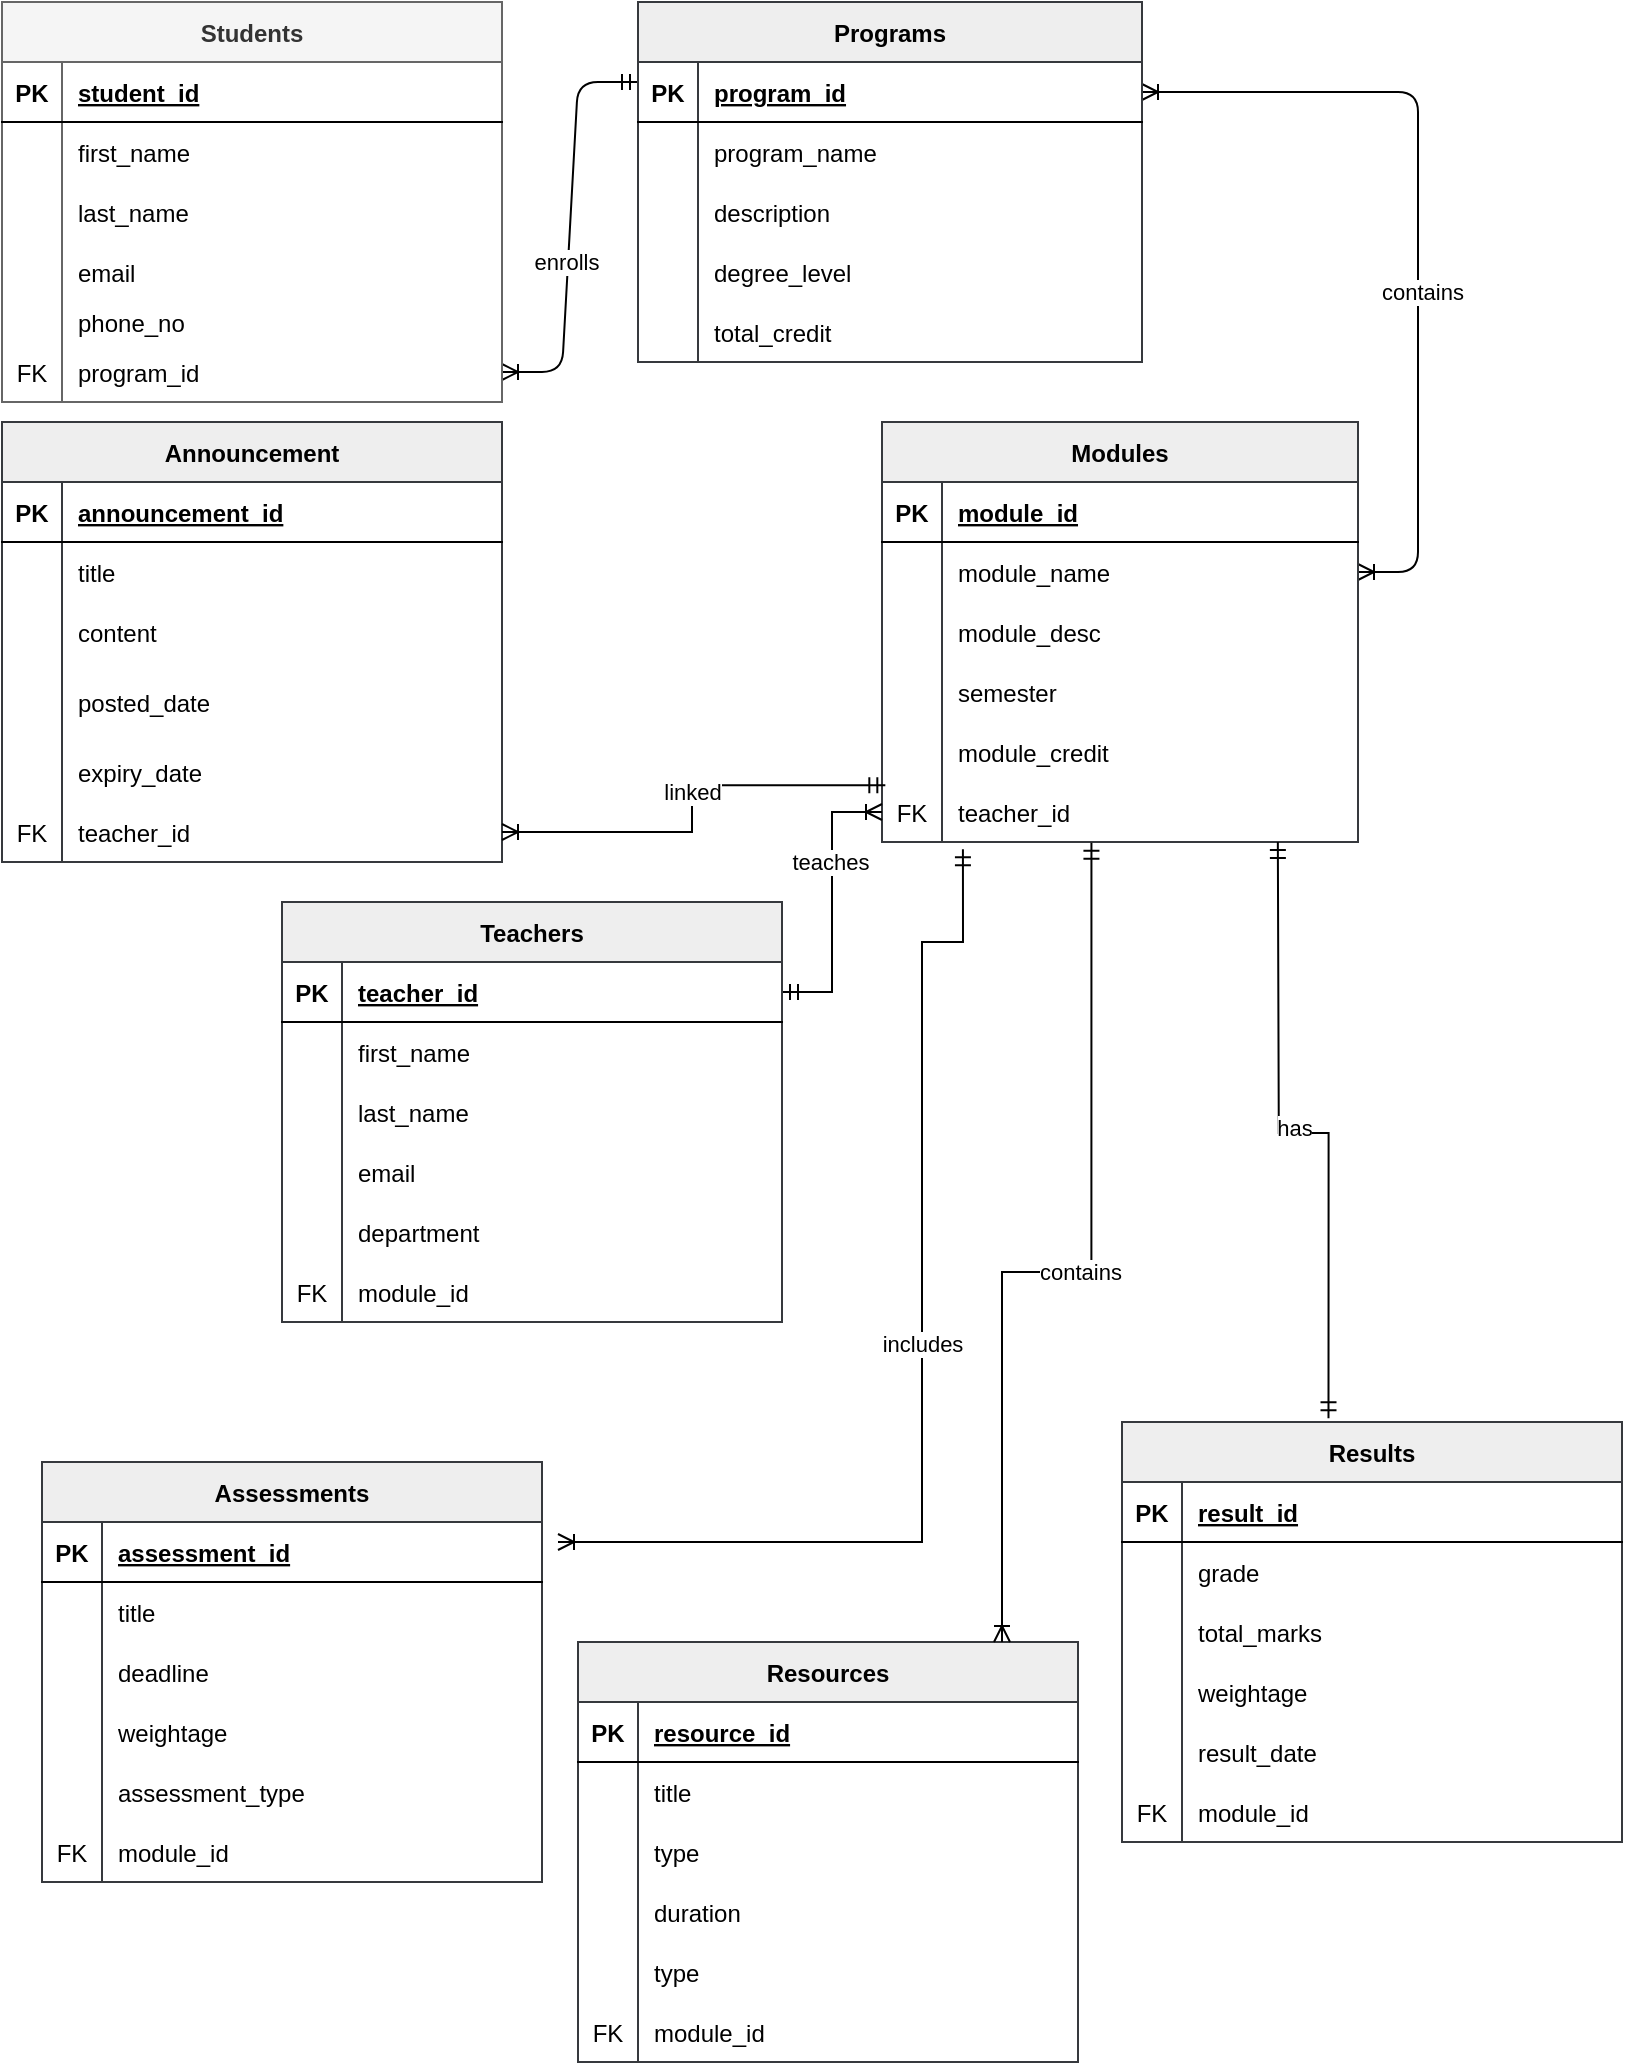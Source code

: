 <mxfile version="25.0.3">
  <diagram id="R2lEEEUBdFMjLlhIrx00" name="Page-1">
    <mxGraphModel dx="1042" dy="565" grid="1" gridSize="10" guides="1" tooltips="1" connect="1" arrows="1" fold="1" page="1" pageScale="1" pageWidth="850" pageHeight="1100" math="0" shadow="0" extFonts="Permanent Marker^https://fonts.googleapis.com/css?family=Permanent+Marker">
      <root>
        <mxCell id="0" />
        <mxCell id="1" parent="0" />
        <mxCell id="C-vyLk0tnHw3VtMMgP7b-1" value="" style="edgeStyle=entityRelationEdgeStyle;endArrow=ERmandOne;startArrow=ERoneToMany;endFill=0;startFill=0;exitX=1;exitY=0.5;exitDx=0;exitDy=0;" parent="1" source="GQXNooV-lx1iSGPG6LKr-1" edge="1">
          <mxGeometry width="100" height="100" relative="1" as="geometry">
            <mxPoint x="298" y="250" as="sourcePoint" />
            <mxPoint x="358" y="100" as="targetPoint" />
            <Array as="points">
              <mxPoint x="496" y="315" />
              <mxPoint x="486" y="315" />
            </Array>
          </mxGeometry>
        </mxCell>
        <mxCell id="qLHiAgBqazquYbQqxU5z-11" value="enrolls" style="edgeLabel;html=1;align=center;verticalAlign=middle;resizable=0;points=[];" parent="C-vyLk0tnHw3VtMMgP7b-1" vertex="1" connectable="0">
          <mxGeometry x="-0.087" relative="1" as="geometry">
            <mxPoint x="-2" y="8" as="offset" />
          </mxGeometry>
        </mxCell>
        <mxCell id="C-vyLk0tnHw3VtMMgP7b-12" value="" style="edgeStyle=entityRelationEdgeStyle;endArrow=ERoneToMany;startArrow=ERoneToMany;endFill=0;startFill=0;" parent="1" source="C-vyLk0tnHw3VtMMgP7b-3" target="C-vyLk0tnHw3VtMMgP7b-17" edge="1">
          <mxGeometry width="100" height="100" relative="1" as="geometry">
            <mxPoint x="400" y="180" as="sourcePoint" />
            <mxPoint x="460" y="205" as="targetPoint" />
          </mxGeometry>
        </mxCell>
        <mxCell id="qLHiAgBqazquYbQqxU5z-27" value="contains" style="edgeLabel;html=1;align=center;verticalAlign=middle;resizable=0;points=[];" parent="C-vyLk0tnHw3VtMMgP7b-12" vertex="1" connectable="0">
          <mxGeometry x="0.163" y="2" relative="1" as="geometry">
            <mxPoint as="offset" />
          </mxGeometry>
        </mxCell>
        <mxCell id="C-vyLk0tnHw3VtMMgP7b-2" value="Programs" style="shape=table;startSize=30;container=1;collapsible=1;childLayout=tableLayout;fixedRows=1;rowLines=0;fontStyle=1;align=center;resizeLast=1;fillColor=#eeeeee;strokeColor=#36393d;" parent="1" vertex="1">
          <mxGeometry x="358" y="60" width="252" height="180" as="geometry" />
        </mxCell>
        <mxCell id="C-vyLk0tnHw3VtMMgP7b-3" value="" style="shape=partialRectangle;collapsible=0;dropTarget=0;pointerEvents=0;fillColor=none;points=[[0,0.5],[1,0.5]];portConstraint=eastwest;top=0;left=0;right=0;bottom=1;" parent="C-vyLk0tnHw3VtMMgP7b-2" vertex="1">
          <mxGeometry y="30" width="252" height="30" as="geometry" />
        </mxCell>
        <mxCell id="C-vyLk0tnHw3VtMMgP7b-4" value="PK" style="shape=partialRectangle;overflow=hidden;connectable=0;fillColor=none;top=0;left=0;bottom=0;right=0;fontStyle=1;" parent="C-vyLk0tnHw3VtMMgP7b-3" vertex="1">
          <mxGeometry width="30" height="30" as="geometry">
            <mxRectangle width="30" height="30" as="alternateBounds" />
          </mxGeometry>
        </mxCell>
        <mxCell id="C-vyLk0tnHw3VtMMgP7b-5" value="program_id" style="shape=partialRectangle;overflow=hidden;connectable=0;fillColor=none;top=0;left=0;bottom=0;right=0;align=left;spacingLeft=6;fontStyle=5;" parent="C-vyLk0tnHw3VtMMgP7b-3" vertex="1">
          <mxGeometry x="30" width="222" height="30" as="geometry">
            <mxRectangle width="222" height="30" as="alternateBounds" />
          </mxGeometry>
        </mxCell>
        <mxCell id="qLHiAgBqazquYbQqxU5z-14" value="" style="shape=partialRectangle;collapsible=0;dropTarget=0;pointerEvents=0;fillColor=none;points=[[0,0.5],[1,0.5]];portConstraint=eastwest;top=0;left=0;right=0;bottom=0;" parent="C-vyLk0tnHw3VtMMgP7b-2" vertex="1">
          <mxGeometry y="60" width="252" height="30" as="geometry" />
        </mxCell>
        <mxCell id="qLHiAgBqazquYbQqxU5z-15" value="" style="shape=partialRectangle;overflow=hidden;connectable=0;fillColor=none;top=0;left=0;bottom=0;right=0;" parent="qLHiAgBqazquYbQqxU5z-14" vertex="1">
          <mxGeometry width="30" height="30" as="geometry">
            <mxRectangle width="30" height="30" as="alternateBounds" />
          </mxGeometry>
        </mxCell>
        <mxCell id="qLHiAgBqazquYbQqxU5z-16" value="program_name" style="shape=partialRectangle;overflow=hidden;connectable=0;fillColor=none;top=0;left=0;bottom=0;right=0;align=left;spacingLeft=6;" parent="qLHiAgBqazquYbQqxU5z-14" vertex="1">
          <mxGeometry x="30" width="222" height="30" as="geometry">
            <mxRectangle width="222" height="30" as="alternateBounds" />
          </mxGeometry>
        </mxCell>
        <mxCell id="C-vyLk0tnHw3VtMMgP7b-6" value="" style="shape=partialRectangle;collapsible=0;dropTarget=0;pointerEvents=0;fillColor=none;points=[[0,0.5],[1,0.5]];portConstraint=eastwest;top=0;left=0;right=0;bottom=0;" parent="C-vyLk0tnHw3VtMMgP7b-2" vertex="1">
          <mxGeometry y="90" width="252" height="30" as="geometry" />
        </mxCell>
        <mxCell id="C-vyLk0tnHw3VtMMgP7b-7" value="" style="shape=partialRectangle;overflow=hidden;connectable=0;fillColor=none;top=0;left=0;bottom=0;right=0;" parent="C-vyLk0tnHw3VtMMgP7b-6" vertex="1">
          <mxGeometry width="30" height="30" as="geometry">
            <mxRectangle width="30" height="30" as="alternateBounds" />
          </mxGeometry>
        </mxCell>
        <mxCell id="C-vyLk0tnHw3VtMMgP7b-8" value="description" style="shape=partialRectangle;overflow=hidden;connectable=0;fillColor=none;top=0;left=0;bottom=0;right=0;align=left;spacingLeft=6;" parent="C-vyLk0tnHw3VtMMgP7b-6" vertex="1">
          <mxGeometry x="30" width="222" height="30" as="geometry">
            <mxRectangle width="222" height="30" as="alternateBounds" />
          </mxGeometry>
        </mxCell>
        <mxCell id="C-vyLk0tnHw3VtMMgP7b-9" value="" style="shape=partialRectangle;collapsible=0;dropTarget=0;pointerEvents=0;fillColor=none;points=[[0,0.5],[1,0.5]];portConstraint=eastwest;top=0;left=0;right=0;bottom=0;" parent="C-vyLk0tnHw3VtMMgP7b-2" vertex="1">
          <mxGeometry y="120" width="252" height="30" as="geometry" />
        </mxCell>
        <mxCell id="C-vyLk0tnHw3VtMMgP7b-10" value="" style="shape=partialRectangle;overflow=hidden;connectable=0;fillColor=none;top=0;left=0;bottom=0;right=0;" parent="C-vyLk0tnHw3VtMMgP7b-9" vertex="1">
          <mxGeometry width="30" height="30" as="geometry">
            <mxRectangle width="30" height="30" as="alternateBounds" />
          </mxGeometry>
        </mxCell>
        <mxCell id="C-vyLk0tnHw3VtMMgP7b-11" value="degree_level" style="shape=partialRectangle;overflow=hidden;connectable=0;fillColor=none;top=0;left=0;bottom=0;right=0;align=left;spacingLeft=6;" parent="C-vyLk0tnHw3VtMMgP7b-9" vertex="1">
          <mxGeometry x="30" width="222" height="30" as="geometry">
            <mxRectangle width="222" height="30" as="alternateBounds" />
          </mxGeometry>
        </mxCell>
        <mxCell id="qLHiAgBqazquYbQqxU5z-17" value="" style="shape=partialRectangle;collapsible=0;dropTarget=0;pointerEvents=0;fillColor=none;points=[[0,0.5],[1,0.5]];portConstraint=eastwest;top=0;left=0;right=0;bottom=0;" parent="C-vyLk0tnHw3VtMMgP7b-2" vertex="1">
          <mxGeometry y="150" width="252" height="30" as="geometry" />
        </mxCell>
        <mxCell id="qLHiAgBqazquYbQqxU5z-18" value="" style="shape=partialRectangle;overflow=hidden;connectable=0;fillColor=none;top=0;left=0;bottom=0;right=0;" parent="qLHiAgBqazquYbQqxU5z-17" vertex="1">
          <mxGeometry width="30" height="30" as="geometry">
            <mxRectangle width="30" height="30" as="alternateBounds" />
          </mxGeometry>
        </mxCell>
        <mxCell id="qLHiAgBqazquYbQqxU5z-19" value="total_credit" style="shape=partialRectangle;overflow=hidden;connectable=0;fillColor=none;top=0;left=0;bottom=0;right=0;align=left;spacingLeft=6;" parent="qLHiAgBqazquYbQqxU5z-17" vertex="1">
          <mxGeometry x="30" width="222" height="30" as="geometry">
            <mxRectangle width="222" height="30" as="alternateBounds" />
          </mxGeometry>
        </mxCell>
        <mxCell id="C-vyLk0tnHw3VtMMgP7b-13" value="Modules" style="shape=table;startSize=30;container=1;collapsible=1;childLayout=tableLayout;fixedRows=1;rowLines=0;fontStyle=1;align=center;resizeLast=1;fillColor=#eeeeee;strokeColor=#36393d;" parent="1" vertex="1">
          <mxGeometry x="480" y="270" width="238" height="210" as="geometry" />
        </mxCell>
        <mxCell id="C-vyLk0tnHw3VtMMgP7b-14" value="" style="shape=partialRectangle;collapsible=0;dropTarget=0;pointerEvents=0;fillColor=none;points=[[0,0.5],[1,0.5]];portConstraint=eastwest;top=0;left=0;right=0;bottom=1;" parent="C-vyLk0tnHw3VtMMgP7b-13" vertex="1">
          <mxGeometry y="30" width="238" height="30" as="geometry" />
        </mxCell>
        <mxCell id="C-vyLk0tnHw3VtMMgP7b-15" value="PK" style="shape=partialRectangle;overflow=hidden;connectable=0;fillColor=none;top=0;left=0;bottom=0;right=0;fontStyle=1;" parent="C-vyLk0tnHw3VtMMgP7b-14" vertex="1">
          <mxGeometry width="30" height="30" as="geometry">
            <mxRectangle width="30" height="30" as="alternateBounds" />
          </mxGeometry>
        </mxCell>
        <mxCell id="C-vyLk0tnHw3VtMMgP7b-16" value="module_id" style="shape=partialRectangle;overflow=hidden;connectable=0;fillColor=none;top=0;left=0;bottom=0;right=0;align=left;spacingLeft=6;fontStyle=5;" parent="C-vyLk0tnHw3VtMMgP7b-14" vertex="1">
          <mxGeometry x="30" width="208" height="30" as="geometry">
            <mxRectangle width="208" height="30" as="alternateBounds" />
          </mxGeometry>
        </mxCell>
        <mxCell id="C-vyLk0tnHw3VtMMgP7b-17" value="" style="shape=partialRectangle;collapsible=0;dropTarget=0;pointerEvents=0;fillColor=none;points=[[0,0.5],[1,0.5]];portConstraint=eastwest;top=0;left=0;right=0;bottom=0;" parent="C-vyLk0tnHw3VtMMgP7b-13" vertex="1">
          <mxGeometry y="60" width="238" height="30" as="geometry" />
        </mxCell>
        <mxCell id="C-vyLk0tnHw3VtMMgP7b-18" value="" style="shape=partialRectangle;overflow=hidden;connectable=0;fillColor=none;top=0;left=0;bottom=0;right=0;" parent="C-vyLk0tnHw3VtMMgP7b-17" vertex="1">
          <mxGeometry width="30" height="30" as="geometry">
            <mxRectangle width="30" height="30" as="alternateBounds" />
          </mxGeometry>
        </mxCell>
        <mxCell id="C-vyLk0tnHw3VtMMgP7b-19" value="module_name" style="shape=partialRectangle;overflow=hidden;connectable=0;fillColor=none;top=0;left=0;bottom=0;right=0;align=left;spacingLeft=6;" parent="C-vyLk0tnHw3VtMMgP7b-17" vertex="1">
          <mxGeometry x="30" width="208" height="30" as="geometry">
            <mxRectangle width="208" height="30" as="alternateBounds" />
          </mxGeometry>
        </mxCell>
        <mxCell id="C-vyLk0tnHw3VtMMgP7b-20" value="" style="shape=partialRectangle;collapsible=0;dropTarget=0;pointerEvents=0;fillColor=none;points=[[0,0.5],[1,0.5]];portConstraint=eastwest;top=0;left=0;right=0;bottom=0;" parent="C-vyLk0tnHw3VtMMgP7b-13" vertex="1">
          <mxGeometry y="90" width="238" height="30" as="geometry" />
        </mxCell>
        <mxCell id="C-vyLk0tnHw3VtMMgP7b-21" value="" style="shape=partialRectangle;overflow=hidden;connectable=0;fillColor=none;top=0;left=0;bottom=0;right=0;" parent="C-vyLk0tnHw3VtMMgP7b-20" vertex="1">
          <mxGeometry width="30" height="30" as="geometry">
            <mxRectangle width="30" height="30" as="alternateBounds" />
          </mxGeometry>
        </mxCell>
        <mxCell id="C-vyLk0tnHw3VtMMgP7b-22" value="module_desc" style="shape=partialRectangle;overflow=hidden;connectable=0;fillColor=none;top=0;left=0;bottom=0;right=0;align=left;spacingLeft=6;" parent="C-vyLk0tnHw3VtMMgP7b-20" vertex="1">
          <mxGeometry x="30" width="208" height="30" as="geometry">
            <mxRectangle width="208" height="30" as="alternateBounds" />
          </mxGeometry>
        </mxCell>
        <mxCell id="qLHiAgBqazquYbQqxU5z-21" value="" style="shape=partialRectangle;collapsible=0;dropTarget=0;pointerEvents=0;fillColor=none;points=[[0,0.5],[1,0.5]];portConstraint=eastwest;top=0;left=0;right=0;bottom=0;" parent="C-vyLk0tnHw3VtMMgP7b-13" vertex="1">
          <mxGeometry y="120" width="238" height="30" as="geometry" />
        </mxCell>
        <mxCell id="qLHiAgBqazquYbQqxU5z-22" value="" style="shape=partialRectangle;overflow=hidden;connectable=0;fillColor=none;top=0;left=0;bottom=0;right=0;" parent="qLHiAgBqazquYbQqxU5z-21" vertex="1">
          <mxGeometry width="30" height="30" as="geometry">
            <mxRectangle width="30" height="30" as="alternateBounds" />
          </mxGeometry>
        </mxCell>
        <mxCell id="qLHiAgBqazquYbQqxU5z-23" value="semester" style="shape=partialRectangle;overflow=hidden;connectable=0;fillColor=none;top=0;left=0;bottom=0;right=0;align=left;spacingLeft=6;" parent="qLHiAgBqazquYbQqxU5z-21" vertex="1">
          <mxGeometry x="30" width="208" height="30" as="geometry">
            <mxRectangle width="208" height="30" as="alternateBounds" />
          </mxGeometry>
        </mxCell>
        <mxCell id="qLHiAgBqazquYbQqxU5z-24" value="" style="shape=partialRectangle;collapsible=0;dropTarget=0;pointerEvents=0;fillColor=none;points=[[0,0.5],[1,0.5]];portConstraint=eastwest;top=0;left=0;right=0;bottom=0;" parent="C-vyLk0tnHw3VtMMgP7b-13" vertex="1">
          <mxGeometry y="150" width="238" height="30" as="geometry" />
        </mxCell>
        <mxCell id="qLHiAgBqazquYbQqxU5z-25" value="" style="shape=partialRectangle;overflow=hidden;connectable=0;fillColor=none;top=0;left=0;bottom=0;right=0;" parent="qLHiAgBqazquYbQqxU5z-24" vertex="1">
          <mxGeometry width="30" height="30" as="geometry">
            <mxRectangle width="30" height="30" as="alternateBounds" />
          </mxGeometry>
        </mxCell>
        <mxCell id="qLHiAgBqazquYbQqxU5z-26" value="module_credit" style="shape=partialRectangle;overflow=hidden;connectable=0;fillColor=none;top=0;left=0;bottom=0;right=0;align=left;spacingLeft=6;" parent="qLHiAgBqazquYbQqxU5z-24" vertex="1">
          <mxGeometry x="30" width="208" height="30" as="geometry">
            <mxRectangle width="208" height="30" as="alternateBounds" />
          </mxGeometry>
        </mxCell>
        <mxCell id="GQXNooV-lx1iSGPG6LKr-13" value="" style="shape=partialRectangle;collapsible=0;dropTarget=0;pointerEvents=0;fillColor=none;points=[[0,0.5],[1,0.5]];portConstraint=eastwest;top=0;left=0;right=0;bottom=0;" parent="C-vyLk0tnHw3VtMMgP7b-13" vertex="1">
          <mxGeometry y="180" width="238" height="30" as="geometry" />
        </mxCell>
        <mxCell id="GQXNooV-lx1iSGPG6LKr-14" value="FK" style="shape=partialRectangle;overflow=hidden;connectable=0;fillColor=none;top=0;left=0;bottom=0;right=0;" parent="GQXNooV-lx1iSGPG6LKr-13" vertex="1">
          <mxGeometry width="30" height="30" as="geometry">
            <mxRectangle width="30" height="30" as="alternateBounds" />
          </mxGeometry>
        </mxCell>
        <mxCell id="GQXNooV-lx1iSGPG6LKr-15" value="teacher_id" style="shape=partialRectangle;overflow=hidden;connectable=0;fillColor=none;top=0;left=0;bottom=0;right=0;align=left;spacingLeft=6;" parent="GQXNooV-lx1iSGPG6LKr-13" vertex="1">
          <mxGeometry x="30" width="208" height="30" as="geometry">
            <mxRectangle width="208" height="30" as="alternateBounds" />
          </mxGeometry>
        </mxCell>
        <mxCell id="C-vyLk0tnHw3VtMMgP7b-23" value="Students" style="shape=table;startSize=30;container=1;collapsible=1;childLayout=tableLayout;fixedRows=1;rowLines=0;fontStyle=1;align=center;resizeLast=1;fillColor=#f5f5f5;fontColor=#333333;strokeColor=#666666;" parent="1" vertex="1">
          <mxGeometry x="40" y="60" width="250" height="200" as="geometry" />
        </mxCell>
        <mxCell id="C-vyLk0tnHw3VtMMgP7b-24" value="" style="shape=partialRectangle;collapsible=0;dropTarget=0;pointerEvents=0;fillColor=none;points=[[0,0.5],[1,0.5]];portConstraint=eastwest;top=0;left=0;right=0;bottom=1;" parent="C-vyLk0tnHw3VtMMgP7b-23" vertex="1">
          <mxGeometry y="30" width="250" height="30" as="geometry" />
        </mxCell>
        <mxCell id="C-vyLk0tnHw3VtMMgP7b-25" value="PK" style="shape=partialRectangle;overflow=hidden;connectable=0;fillColor=none;top=0;left=0;bottom=0;right=0;fontStyle=1;" parent="C-vyLk0tnHw3VtMMgP7b-24" vertex="1">
          <mxGeometry width="30" height="30" as="geometry">
            <mxRectangle width="30" height="30" as="alternateBounds" />
          </mxGeometry>
        </mxCell>
        <mxCell id="C-vyLk0tnHw3VtMMgP7b-26" value="student_id" style="shape=partialRectangle;overflow=hidden;connectable=0;fillColor=none;top=0;left=0;bottom=0;right=0;align=left;spacingLeft=6;fontStyle=5;" parent="C-vyLk0tnHw3VtMMgP7b-24" vertex="1">
          <mxGeometry x="30" width="220" height="30" as="geometry">
            <mxRectangle width="220" height="30" as="alternateBounds" />
          </mxGeometry>
        </mxCell>
        <mxCell id="C-vyLk0tnHw3VtMMgP7b-27" value="" style="shape=partialRectangle;collapsible=0;dropTarget=0;pointerEvents=0;fillColor=none;points=[[0,0.5],[1,0.5]];portConstraint=eastwest;top=0;left=0;right=0;bottom=0;" parent="C-vyLk0tnHw3VtMMgP7b-23" vertex="1">
          <mxGeometry y="60" width="250" height="30" as="geometry" />
        </mxCell>
        <mxCell id="C-vyLk0tnHw3VtMMgP7b-28" value="" style="shape=partialRectangle;overflow=hidden;connectable=0;fillColor=none;top=0;left=0;bottom=0;right=0;" parent="C-vyLk0tnHw3VtMMgP7b-27" vertex="1">
          <mxGeometry width="30" height="30" as="geometry">
            <mxRectangle width="30" height="30" as="alternateBounds" />
          </mxGeometry>
        </mxCell>
        <mxCell id="C-vyLk0tnHw3VtMMgP7b-29" value="first_name" style="shape=partialRectangle;overflow=hidden;connectable=0;fillColor=none;top=0;left=0;bottom=0;right=0;align=left;spacingLeft=6;" parent="C-vyLk0tnHw3VtMMgP7b-27" vertex="1">
          <mxGeometry x="30" width="220" height="30" as="geometry">
            <mxRectangle width="220" height="30" as="alternateBounds" />
          </mxGeometry>
        </mxCell>
        <mxCell id="qLHiAgBqazquYbQqxU5z-1" value="" style="shape=partialRectangle;collapsible=0;dropTarget=0;pointerEvents=0;fillColor=none;points=[[0,0.5],[1,0.5]];portConstraint=eastwest;top=0;left=0;right=0;bottom=0;" parent="C-vyLk0tnHw3VtMMgP7b-23" vertex="1">
          <mxGeometry y="90" width="250" height="30" as="geometry" />
        </mxCell>
        <mxCell id="qLHiAgBqazquYbQqxU5z-2" value="" style="shape=partialRectangle;overflow=hidden;connectable=0;fillColor=none;top=0;left=0;bottom=0;right=0;" parent="qLHiAgBqazquYbQqxU5z-1" vertex="1">
          <mxGeometry width="30" height="30" as="geometry">
            <mxRectangle width="30" height="30" as="alternateBounds" />
          </mxGeometry>
        </mxCell>
        <mxCell id="qLHiAgBqazquYbQqxU5z-3" value="last_name" style="shape=partialRectangle;overflow=hidden;connectable=0;fillColor=none;top=0;left=0;bottom=0;right=0;align=left;spacingLeft=6;" parent="qLHiAgBqazquYbQqxU5z-1" vertex="1">
          <mxGeometry x="30" width="220" height="30" as="geometry">
            <mxRectangle width="220" height="30" as="alternateBounds" />
          </mxGeometry>
        </mxCell>
        <mxCell id="qLHiAgBqazquYbQqxU5z-4" value="" style="shape=partialRectangle;collapsible=0;dropTarget=0;pointerEvents=0;fillColor=none;points=[[0,0.5],[1,0.5]];portConstraint=eastwest;top=0;left=0;right=0;bottom=0;" parent="C-vyLk0tnHw3VtMMgP7b-23" vertex="1">
          <mxGeometry y="120" width="250" height="30" as="geometry" />
        </mxCell>
        <mxCell id="qLHiAgBqazquYbQqxU5z-5" value="" style="shape=partialRectangle;overflow=hidden;connectable=0;fillColor=none;top=0;left=0;bottom=0;right=0;" parent="qLHiAgBqazquYbQqxU5z-4" vertex="1">
          <mxGeometry width="30" height="30" as="geometry">
            <mxRectangle width="30" height="30" as="alternateBounds" />
          </mxGeometry>
        </mxCell>
        <mxCell id="qLHiAgBqazquYbQqxU5z-6" value="email" style="shape=partialRectangle;overflow=hidden;connectable=0;fillColor=none;top=0;left=0;bottom=0;right=0;align=left;spacingLeft=6;" parent="qLHiAgBqazquYbQqxU5z-4" vertex="1">
          <mxGeometry x="30" width="220" height="30" as="geometry">
            <mxRectangle width="220" height="30" as="alternateBounds" />
          </mxGeometry>
        </mxCell>
        <mxCell id="qLHiAgBqazquYbQqxU5z-7" value="" style="shape=partialRectangle;collapsible=0;dropTarget=0;pointerEvents=0;fillColor=none;points=[[0,0.5],[1,0.5]];portConstraint=eastwest;top=0;left=0;right=0;bottom=0;" parent="C-vyLk0tnHw3VtMMgP7b-23" vertex="1">
          <mxGeometry y="150" width="250" height="20" as="geometry" />
        </mxCell>
        <mxCell id="qLHiAgBqazquYbQqxU5z-8" value="" style="shape=partialRectangle;overflow=hidden;connectable=0;fillColor=none;top=0;left=0;bottom=0;right=0;" parent="qLHiAgBqazquYbQqxU5z-7" vertex="1">
          <mxGeometry width="30" height="20" as="geometry">
            <mxRectangle width="30" height="20" as="alternateBounds" />
          </mxGeometry>
        </mxCell>
        <mxCell id="qLHiAgBqazquYbQqxU5z-9" value="phone_no" style="shape=partialRectangle;overflow=hidden;connectable=0;fillColor=none;top=0;left=0;bottom=0;right=0;align=left;spacingLeft=6;" parent="qLHiAgBqazquYbQqxU5z-7" vertex="1">
          <mxGeometry x="30" width="220" height="20" as="geometry">
            <mxRectangle width="220" height="20" as="alternateBounds" />
          </mxGeometry>
        </mxCell>
        <mxCell id="GQXNooV-lx1iSGPG6LKr-1" value="" style="shape=partialRectangle;collapsible=0;dropTarget=0;pointerEvents=0;fillColor=none;points=[[0,0.5],[1,0.5]];portConstraint=eastwest;top=0;left=0;right=0;bottom=0;" parent="C-vyLk0tnHw3VtMMgP7b-23" vertex="1">
          <mxGeometry y="170" width="250" height="30" as="geometry" />
        </mxCell>
        <mxCell id="GQXNooV-lx1iSGPG6LKr-2" value="FK" style="shape=partialRectangle;overflow=hidden;connectable=0;fillColor=none;top=0;left=0;bottom=0;right=0;" parent="GQXNooV-lx1iSGPG6LKr-1" vertex="1">
          <mxGeometry width="30" height="30" as="geometry">
            <mxRectangle width="30" height="30" as="alternateBounds" />
          </mxGeometry>
        </mxCell>
        <mxCell id="GQXNooV-lx1iSGPG6LKr-3" value="program_id" style="shape=partialRectangle;overflow=hidden;connectable=0;fillColor=none;top=0;left=0;bottom=0;right=0;align=left;spacingLeft=6;" parent="GQXNooV-lx1iSGPG6LKr-1" vertex="1">
          <mxGeometry x="30" width="220" height="30" as="geometry">
            <mxRectangle width="220" height="30" as="alternateBounds" />
          </mxGeometry>
        </mxCell>
        <mxCell id="qLHiAgBqazquYbQqxU5z-28" value="Announcement" style="shape=table;startSize=30;container=1;collapsible=1;childLayout=tableLayout;fixedRows=1;rowLines=0;fontStyle=1;align=center;resizeLast=1;fillColor=#eeeeee;strokeColor=#36393d;" parent="1" vertex="1">
          <mxGeometry x="40" y="270" width="250" height="220" as="geometry" />
        </mxCell>
        <mxCell id="qLHiAgBqazquYbQqxU5z-29" value="" style="shape=partialRectangle;collapsible=0;dropTarget=0;pointerEvents=0;fillColor=none;points=[[0,0.5],[1,0.5]];portConstraint=eastwest;top=0;left=0;right=0;bottom=1;" parent="qLHiAgBqazquYbQqxU5z-28" vertex="1">
          <mxGeometry y="30" width="250" height="30" as="geometry" />
        </mxCell>
        <mxCell id="qLHiAgBqazquYbQqxU5z-30" value="PK" style="shape=partialRectangle;overflow=hidden;connectable=0;fillColor=none;top=0;left=0;bottom=0;right=0;fontStyle=1;" parent="qLHiAgBqazquYbQqxU5z-29" vertex="1">
          <mxGeometry width="30" height="30" as="geometry">
            <mxRectangle width="30" height="30" as="alternateBounds" />
          </mxGeometry>
        </mxCell>
        <mxCell id="qLHiAgBqazquYbQqxU5z-31" value="announcement_id" style="shape=partialRectangle;overflow=hidden;connectable=0;fillColor=none;top=0;left=0;bottom=0;right=0;align=left;spacingLeft=6;fontStyle=5;" parent="qLHiAgBqazquYbQqxU5z-29" vertex="1">
          <mxGeometry x="30" width="220" height="30" as="geometry">
            <mxRectangle width="220" height="30" as="alternateBounds" />
          </mxGeometry>
        </mxCell>
        <mxCell id="qLHiAgBqazquYbQqxU5z-32" value="" style="shape=partialRectangle;collapsible=0;dropTarget=0;pointerEvents=0;fillColor=none;points=[[0,0.5],[1,0.5]];portConstraint=eastwest;top=0;left=0;right=0;bottom=0;" parent="qLHiAgBqazquYbQqxU5z-28" vertex="1">
          <mxGeometry y="60" width="250" height="30" as="geometry" />
        </mxCell>
        <mxCell id="qLHiAgBqazquYbQqxU5z-33" value="" style="shape=partialRectangle;overflow=hidden;connectable=0;fillColor=none;top=0;left=0;bottom=0;right=0;" parent="qLHiAgBqazquYbQqxU5z-32" vertex="1">
          <mxGeometry width="30" height="30" as="geometry">
            <mxRectangle width="30" height="30" as="alternateBounds" />
          </mxGeometry>
        </mxCell>
        <mxCell id="qLHiAgBqazquYbQqxU5z-34" value="title" style="shape=partialRectangle;overflow=hidden;connectable=0;fillColor=none;top=0;left=0;bottom=0;right=0;align=left;spacingLeft=6;" parent="qLHiAgBqazquYbQqxU5z-32" vertex="1">
          <mxGeometry x="30" width="220" height="30" as="geometry">
            <mxRectangle width="220" height="30" as="alternateBounds" />
          </mxGeometry>
        </mxCell>
        <mxCell id="qLHiAgBqazquYbQqxU5z-35" value="" style="shape=partialRectangle;collapsible=0;dropTarget=0;pointerEvents=0;fillColor=none;points=[[0,0.5],[1,0.5]];portConstraint=eastwest;top=0;left=0;right=0;bottom=0;" parent="qLHiAgBqazquYbQqxU5z-28" vertex="1">
          <mxGeometry y="90" width="250" height="30" as="geometry" />
        </mxCell>
        <mxCell id="qLHiAgBqazquYbQqxU5z-36" value="" style="shape=partialRectangle;overflow=hidden;connectable=0;fillColor=none;top=0;left=0;bottom=0;right=0;" parent="qLHiAgBqazquYbQqxU5z-35" vertex="1">
          <mxGeometry width="30" height="30" as="geometry">
            <mxRectangle width="30" height="30" as="alternateBounds" />
          </mxGeometry>
        </mxCell>
        <mxCell id="qLHiAgBqazquYbQqxU5z-37" value="content" style="shape=partialRectangle;overflow=hidden;connectable=0;fillColor=none;top=0;left=0;bottom=0;right=0;align=left;spacingLeft=6;" parent="qLHiAgBqazquYbQqxU5z-35" vertex="1">
          <mxGeometry x="30" width="220" height="30" as="geometry">
            <mxRectangle width="220" height="30" as="alternateBounds" />
          </mxGeometry>
        </mxCell>
        <mxCell id="qLHiAgBqazquYbQqxU5z-38" value="" style="shape=partialRectangle;collapsible=0;dropTarget=0;pointerEvents=0;fillColor=none;points=[[0,0.5],[1,0.5]];portConstraint=eastwest;top=0;left=0;right=0;bottom=0;" parent="qLHiAgBqazquYbQqxU5z-28" vertex="1">
          <mxGeometry y="120" width="250" height="40" as="geometry" />
        </mxCell>
        <mxCell id="qLHiAgBqazquYbQqxU5z-39" value="" style="shape=partialRectangle;overflow=hidden;connectable=0;fillColor=none;top=0;left=0;bottom=0;right=0;" parent="qLHiAgBqazquYbQqxU5z-38" vertex="1">
          <mxGeometry width="30" height="40" as="geometry">
            <mxRectangle width="30" height="40" as="alternateBounds" />
          </mxGeometry>
        </mxCell>
        <mxCell id="qLHiAgBqazquYbQqxU5z-40" value="posted_date" style="shape=partialRectangle;overflow=hidden;connectable=0;fillColor=none;top=0;left=0;bottom=0;right=0;align=left;spacingLeft=6;" parent="qLHiAgBqazquYbQqxU5z-38" vertex="1">
          <mxGeometry x="30" width="220" height="40" as="geometry">
            <mxRectangle width="220" height="40" as="alternateBounds" />
          </mxGeometry>
        </mxCell>
        <mxCell id="qLHiAgBqazquYbQqxU5z-41" value="" style="shape=partialRectangle;collapsible=0;dropTarget=0;pointerEvents=0;fillColor=none;points=[[0,0.5],[1,0.5]];portConstraint=eastwest;top=0;left=0;right=0;bottom=0;" parent="qLHiAgBqazquYbQqxU5z-28" vertex="1">
          <mxGeometry y="160" width="250" height="30" as="geometry" />
        </mxCell>
        <mxCell id="qLHiAgBqazquYbQqxU5z-42" value="" style="shape=partialRectangle;overflow=hidden;connectable=0;fillColor=none;top=0;left=0;bottom=0;right=0;" parent="qLHiAgBqazquYbQqxU5z-41" vertex="1">
          <mxGeometry width="30" height="30" as="geometry">
            <mxRectangle width="30" height="30" as="alternateBounds" />
          </mxGeometry>
        </mxCell>
        <mxCell id="qLHiAgBqazquYbQqxU5z-43" value="expiry_date" style="shape=partialRectangle;overflow=hidden;connectable=0;fillColor=none;top=0;left=0;bottom=0;right=0;align=left;spacingLeft=6;" parent="qLHiAgBqazquYbQqxU5z-41" vertex="1">
          <mxGeometry x="30" width="220" height="30" as="geometry">
            <mxRectangle width="220" height="30" as="alternateBounds" />
          </mxGeometry>
        </mxCell>
        <mxCell id="GQXNooV-lx1iSGPG6LKr-4" value="" style="shape=partialRectangle;collapsible=0;dropTarget=0;pointerEvents=0;fillColor=none;points=[[0,0.5],[1,0.5]];portConstraint=eastwest;top=0;left=0;right=0;bottom=0;" parent="qLHiAgBqazquYbQqxU5z-28" vertex="1">
          <mxGeometry y="190" width="250" height="30" as="geometry" />
        </mxCell>
        <mxCell id="GQXNooV-lx1iSGPG6LKr-5" value="FK" style="shape=partialRectangle;overflow=hidden;connectable=0;fillColor=none;top=0;left=0;bottom=0;right=0;" parent="GQXNooV-lx1iSGPG6LKr-4" vertex="1">
          <mxGeometry width="30" height="30" as="geometry">
            <mxRectangle width="30" height="30" as="alternateBounds" />
          </mxGeometry>
        </mxCell>
        <mxCell id="GQXNooV-lx1iSGPG6LKr-6" value="teacher_id" style="shape=partialRectangle;overflow=hidden;connectable=0;fillColor=none;top=0;left=0;bottom=0;right=0;align=left;spacingLeft=6;" parent="GQXNooV-lx1iSGPG6LKr-4" vertex="1">
          <mxGeometry x="30" width="220" height="30" as="geometry">
            <mxRectangle width="220" height="30" as="alternateBounds" />
          </mxGeometry>
        </mxCell>
        <mxCell id="S87VCNJrhkJuMtYWKASq-20" value="" style="edgeStyle=orthogonalEdgeStyle;rounded=0;orthogonalLoop=1;jettySize=auto;html=1;entryX=1;entryY=0.5;entryDx=0;entryDy=0;startArrow=ERoneToMany;startFill=0;endArrow=ERmandOne;endFill=0;exitX=0;exitY=0.5;exitDx=0;exitDy=0;" parent="1" source="GQXNooV-lx1iSGPG6LKr-13" target="qLHiAgBqazquYbQqxU5z-63" edge="1">
          <mxGeometry relative="1" as="geometry">
            <mxPoint x="498" y="490" as="sourcePoint" />
            <mxPoint x="348" y="725" as="targetPoint" />
            <Array as="points" />
          </mxGeometry>
        </mxCell>
        <mxCell id="S87VCNJrhkJuMtYWKASq-21" value="teaches" style="edgeLabel;html=1;align=center;verticalAlign=middle;resizable=0;points=[];" parent="S87VCNJrhkJuMtYWKASq-20" vertex="1" connectable="0">
          <mxGeometry x="-0.289" y="-1" relative="1" as="geometry">
            <mxPoint as="offset" />
          </mxGeometry>
        </mxCell>
        <mxCell id="qLHiAgBqazquYbQqxU5z-62" value="Teachers" style="shape=table;startSize=30;container=1;collapsible=1;childLayout=tableLayout;fixedRows=1;rowLines=0;fontStyle=1;align=center;resizeLast=1;fillColor=#eeeeee;strokeColor=#36393d;" parent="1" vertex="1">
          <mxGeometry x="180" y="510" width="250" height="210" as="geometry" />
        </mxCell>
        <mxCell id="qLHiAgBqazquYbQqxU5z-63" value="" style="shape=partialRectangle;collapsible=0;dropTarget=0;pointerEvents=0;fillColor=none;points=[[0,0.5],[1,0.5]];portConstraint=eastwest;top=0;left=0;right=0;bottom=1;" parent="qLHiAgBqazquYbQqxU5z-62" vertex="1">
          <mxGeometry y="30" width="250" height="30" as="geometry" />
        </mxCell>
        <mxCell id="qLHiAgBqazquYbQqxU5z-64" value="PK" style="shape=partialRectangle;overflow=hidden;connectable=0;fillColor=none;top=0;left=0;bottom=0;right=0;fontStyle=1;" parent="qLHiAgBqazquYbQqxU5z-63" vertex="1">
          <mxGeometry width="30" height="30" as="geometry">
            <mxRectangle width="30" height="30" as="alternateBounds" />
          </mxGeometry>
        </mxCell>
        <mxCell id="qLHiAgBqazquYbQqxU5z-65" value="teacher_id" style="shape=partialRectangle;overflow=hidden;connectable=0;fillColor=none;top=0;left=0;bottom=0;right=0;align=left;spacingLeft=6;fontStyle=5;" parent="qLHiAgBqazquYbQqxU5z-63" vertex="1">
          <mxGeometry x="30" width="220" height="30" as="geometry">
            <mxRectangle width="220" height="30" as="alternateBounds" />
          </mxGeometry>
        </mxCell>
        <mxCell id="qLHiAgBqazquYbQqxU5z-66" value="" style="shape=partialRectangle;collapsible=0;dropTarget=0;pointerEvents=0;fillColor=none;points=[[0,0.5],[1,0.5]];portConstraint=eastwest;top=0;left=0;right=0;bottom=0;" parent="qLHiAgBqazquYbQqxU5z-62" vertex="1">
          <mxGeometry y="60" width="250" height="30" as="geometry" />
        </mxCell>
        <mxCell id="qLHiAgBqazquYbQqxU5z-67" value="" style="shape=partialRectangle;overflow=hidden;connectable=0;fillColor=none;top=0;left=0;bottom=0;right=0;" parent="qLHiAgBqazquYbQqxU5z-66" vertex="1">
          <mxGeometry width="30" height="30" as="geometry">
            <mxRectangle width="30" height="30" as="alternateBounds" />
          </mxGeometry>
        </mxCell>
        <mxCell id="qLHiAgBqazquYbQqxU5z-68" value="first_name" style="shape=partialRectangle;overflow=hidden;connectable=0;fillColor=none;top=0;left=0;bottom=0;right=0;align=left;spacingLeft=6;" parent="qLHiAgBqazquYbQqxU5z-66" vertex="1">
          <mxGeometry x="30" width="220" height="30" as="geometry">
            <mxRectangle width="220" height="30" as="alternateBounds" />
          </mxGeometry>
        </mxCell>
        <mxCell id="qLHiAgBqazquYbQqxU5z-69" value="" style="shape=partialRectangle;collapsible=0;dropTarget=0;pointerEvents=0;fillColor=none;points=[[0,0.5],[1,0.5]];portConstraint=eastwest;top=0;left=0;right=0;bottom=0;" parent="qLHiAgBqazquYbQqxU5z-62" vertex="1">
          <mxGeometry y="90" width="250" height="30" as="geometry" />
        </mxCell>
        <mxCell id="qLHiAgBqazquYbQqxU5z-70" value="" style="shape=partialRectangle;overflow=hidden;connectable=0;fillColor=none;top=0;left=0;bottom=0;right=0;" parent="qLHiAgBqazquYbQqxU5z-69" vertex="1">
          <mxGeometry width="30" height="30" as="geometry">
            <mxRectangle width="30" height="30" as="alternateBounds" />
          </mxGeometry>
        </mxCell>
        <mxCell id="qLHiAgBqazquYbQqxU5z-71" value="last_name" style="shape=partialRectangle;overflow=hidden;connectable=0;fillColor=none;top=0;left=0;bottom=0;right=0;align=left;spacingLeft=6;" parent="qLHiAgBqazquYbQqxU5z-69" vertex="1">
          <mxGeometry x="30" width="220" height="30" as="geometry">
            <mxRectangle width="220" height="30" as="alternateBounds" />
          </mxGeometry>
        </mxCell>
        <mxCell id="qLHiAgBqazquYbQqxU5z-72" value="" style="shape=partialRectangle;collapsible=0;dropTarget=0;pointerEvents=0;fillColor=none;points=[[0,0.5],[1,0.5]];portConstraint=eastwest;top=0;left=0;right=0;bottom=0;" parent="qLHiAgBqazquYbQqxU5z-62" vertex="1">
          <mxGeometry y="120" width="250" height="30" as="geometry" />
        </mxCell>
        <mxCell id="qLHiAgBqazquYbQqxU5z-73" value="" style="shape=partialRectangle;overflow=hidden;connectable=0;fillColor=none;top=0;left=0;bottom=0;right=0;" parent="qLHiAgBqazquYbQqxU5z-72" vertex="1">
          <mxGeometry width="30" height="30" as="geometry">
            <mxRectangle width="30" height="30" as="alternateBounds" />
          </mxGeometry>
        </mxCell>
        <mxCell id="qLHiAgBqazquYbQqxU5z-74" value="email" style="shape=partialRectangle;overflow=hidden;connectable=0;fillColor=none;top=0;left=0;bottom=0;right=0;align=left;spacingLeft=6;" parent="qLHiAgBqazquYbQqxU5z-72" vertex="1">
          <mxGeometry x="30" width="220" height="30" as="geometry">
            <mxRectangle width="220" height="30" as="alternateBounds" />
          </mxGeometry>
        </mxCell>
        <mxCell id="qLHiAgBqazquYbQqxU5z-75" value="" style="shape=partialRectangle;collapsible=0;dropTarget=0;pointerEvents=0;fillColor=none;points=[[0,0.5],[1,0.5]];portConstraint=eastwest;top=0;left=0;right=0;bottom=0;" parent="qLHiAgBqazquYbQqxU5z-62" vertex="1">
          <mxGeometry y="150" width="250" height="30" as="geometry" />
        </mxCell>
        <mxCell id="qLHiAgBqazquYbQqxU5z-76" value="" style="shape=partialRectangle;overflow=hidden;connectable=0;fillColor=none;top=0;left=0;bottom=0;right=0;" parent="qLHiAgBqazquYbQqxU5z-75" vertex="1">
          <mxGeometry width="30" height="30" as="geometry">
            <mxRectangle width="30" height="30" as="alternateBounds" />
          </mxGeometry>
        </mxCell>
        <mxCell id="qLHiAgBqazquYbQqxU5z-77" value="department" style="shape=partialRectangle;overflow=hidden;connectable=0;fillColor=none;top=0;left=0;bottom=0;right=0;align=left;spacingLeft=6;" parent="qLHiAgBqazquYbQqxU5z-75" vertex="1">
          <mxGeometry x="30" width="220" height="30" as="geometry">
            <mxRectangle width="220" height="30" as="alternateBounds" />
          </mxGeometry>
        </mxCell>
        <mxCell id="GQXNooV-lx1iSGPG6LKr-61" value="" style="shape=partialRectangle;collapsible=0;dropTarget=0;pointerEvents=0;fillColor=none;points=[[0,0.5],[1,0.5]];portConstraint=eastwest;top=0;left=0;right=0;bottom=0;" parent="qLHiAgBqazquYbQqxU5z-62" vertex="1">
          <mxGeometry y="180" width="250" height="30" as="geometry" />
        </mxCell>
        <mxCell id="GQXNooV-lx1iSGPG6LKr-62" value="FK" style="shape=partialRectangle;overflow=hidden;connectable=0;fillColor=none;top=0;left=0;bottom=0;right=0;" parent="GQXNooV-lx1iSGPG6LKr-61" vertex="1">
          <mxGeometry width="30" height="30" as="geometry">
            <mxRectangle width="30" height="30" as="alternateBounds" />
          </mxGeometry>
        </mxCell>
        <mxCell id="GQXNooV-lx1iSGPG6LKr-63" value="module_id" style="shape=partialRectangle;overflow=hidden;connectable=0;fillColor=none;top=0;left=0;bottom=0;right=0;align=left;spacingLeft=6;" parent="GQXNooV-lx1iSGPG6LKr-61" vertex="1">
          <mxGeometry x="30" width="220" height="30" as="geometry">
            <mxRectangle width="220" height="30" as="alternateBounds" />
          </mxGeometry>
        </mxCell>
        <mxCell id="S87VCNJrhkJuMtYWKASq-38" style="edgeStyle=orthogonalEdgeStyle;rounded=0;orthogonalLoop=1;jettySize=auto;html=1;endArrow=ERmandOne;endFill=0;entryX=0.17;entryY=1.12;entryDx=0;entryDy=0;entryPerimeter=0;startArrow=ERoneToMany;startFill=0;" parent="1" target="GQXNooV-lx1iSGPG6LKr-13" edge="1">
          <mxGeometry relative="1" as="geometry">
            <mxPoint x="518.08" y="520" as="targetPoint" />
            <Array as="points">
              <mxPoint x="500" y="830" />
              <mxPoint x="500" y="530" />
              <mxPoint x="521" y="530" />
            </Array>
            <mxPoint x="318" y="830" as="sourcePoint" />
          </mxGeometry>
        </mxCell>
        <mxCell id="S87VCNJrhkJuMtYWKASq-40" value="includes" style="edgeLabel;html=1;align=center;verticalAlign=middle;resizable=0;points=[];" parent="S87VCNJrhkJuMtYWKASq-38" vertex="1" connectable="0">
          <mxGeometry x="0.024" relative="1" as="geometry">
            <mxPoint as="offset" />
          </mxGeometry>
        </mxCell>
        <mxCell id="S87VCNJrhkJuMtYWKASq-22" value="Assessments" style="shape=table;startSize=30;container=1;collapsible=1;childLayout=tableLayout;fixedRows=1;rowLines=0;fontStyle=1;align=center;resizeLast=1;fillColor=#eeeeee;strokeColor=#36393d;" parent="1" vertex="1">
          <mxGeometry x="60" y="790" width="250" height="210" as="geometry" />
        </mxCell>
        <mxCell id="S87VCNJrhkJuMtYWKASq-23" value="" style="shape=partialRectangle;collapsible=0;dropTarget=0;pointerEvents=0;fillColor=none;points=[[0,0.5],[1,0.5]];portConstraint=eastwest;top=0;left=0;right=0;bottom=1;" parent="S87VCNJrhkJuMtYWKASq-22" vertex="1">
          <mxGeometry y="30" width="250" height="30" as="geometry" />
        </mxCell>
        <mxCell id="S87VCNJrhkJuMtYWKASq-24" value="PK" style="shape=partialRectangle;overflow=hidden;connectable=0;fillColor=none;top=0;left=0;bottom=0;right=0;fontStyle=1;" parent="S87VCNJrhkJuMtYWKASq-23" vertex="1">
          <mxGeometry width="30" height="30" as="geometry">
            <mxRectangle width="30" height="30" as="alternateBounds" />
          </mxGeometry>
        </mxCell>
        <mxCell id="S87VCNJrhkJuMtYWKASq-25" value="assessment_id" style="shape=partialRectangle;overflow=hidden;connectable=0;fillColor=none;top=0;left=0;bottom=0;right=0;align=left;spacingLeft=6;fontStyle=5;" parent="S87VCNJrhkJuMtYWKASq-23" vertex="1">
          <mxGeometry x="30" width="220" height="30" as="geometry">
            <mxRectangle width="220" height="30" as="alternateBounds" />
          </mxGeometry>
        </mxCell>
        <mxCell id="S87VCNJrhkJuMtYWKASq-26" value="" style="shape=partialRectangle;collapsible=0;dropTarget=0;pointerEvents=0;fillColor=none;points=[[0,0.5],[1,0.5]];portConstraint=eastwest;top=0;left=0;right=0;bottom=0;" parent="S87VCNJrhkJuMtYWKASq-22" vertex="1">
          <mxGeometry y="60" width="250" height="30" as="geometry" />
        </mxCell>
        <mxCell id="S87VCNJrhkJuMtYWKASq-27" value="" style="shape=partialRectangle;overflow=hidden;connectable=0;fillColor=none;top=0;left=0;bottom=0;right=0;" parent="S87VCNJrhkJuMtYWKASq-26" vertex="1">
          <mxGeometry width="30" height="30" as="geometry">
            <mxRectangle width="30" height="30" as="alternateBounds" />
          </mxGeometry>
        </mxCell>
        <mxCell id="S87VCNJrhkJuMtYWKASq-28" value="title" style="shape=partialRectangle;overflow=hidden;connectable=0;fillColor=none;top=0;left=0;bottom=0;right=0;align=left;spacingLeft=6;" parent="S87VCNJrhkJuMtYWKASq-26" vertex="1">
          <mxGeometry x="30" width="220" height="30" as="geometry">
            <mxRectangle width="220" height="30" as="alternateBounds" />
          </mxGeometry>
        </mxCell>
        <mxCell id="S87VCNJrhkJuMtYWKASq-29" value="" style="shape=partialRectangle;collapsible=0;dropTarget=0;pointerEvents=0;fillColor=none;points=[[0,0.5],[1,0.5]];portConstraint=eastwest;top=0;left=0;right=0;bottom=0;" parent="S87VCNJrhkJuMtYWKASq-22" vertex="1">
          <mxGeometry y="90" width="250" height="30" as="geometry" />
        </mxCell>
        <mxCell id="S87VCNJrhkJuMtYWKASq-30" value="" style="shape=partialRectangle;overflow=hidden;connectable=0;fillColor=none;top=0;left=0;bottom=0;right=0;" parent="S87VCNJrhkJuMtYWKASq-29" vertex="1">
          <mxGeometry width="30" height="30" as="geometry">
            <mxRectangle width="30" height="30" as="alternateBounds" />
          </mxGeometry>
        </mxCell>
        <mxCell id="S87VCNJrhkJuMtYWKASq-31" value="deadline" style="shape=partialRectangle;overflow=hidden;connectable=0;fillColor=none;top=0;left=0;bottom=0;right=0;align=left;spacingLeft=6;" parent="S87VCNJrhkJuMtYWKASq-29" vertex="1">
          <mxGeometry x="30" width="220" height="30" as="geometry">
            <mxRectangle width="220" height="30" as="alternateBounds" />
          </mxGeometry>
        </mxCell>
        <mxCell id="S87VCNJrhkJuMtYWKASq-32" value="" style="shape=partialRectangle;collapsible=0;dropTarget=0;pointerEvents=0;fillColor=none;points=[[0,0.5],[1,0.5]];portConstraint=eastwest;top=0;left=0;right=0;bottom=0;" parent="S87VCNJrhkJuMtYWKASq-22" vertex="1">
          <mxGeometry y="120" width="250" height="30" as="geometry" />
        </mxCell>
        <mxCell id="S87VCNJrhkJuMtYWKASq-33" value="" style="shape=partialRectangle;overflow=hidden;connectable=0;fillColor=none;top=0;left=0;bottom=0;right=0;" parent="S87VCNJrhkJuMtYWKASq-32" vertex="1">
          <mxGeometry width="30" height="30" as="geometry">
            <mxRectangle width="30" height="30" as="alternateBounds" />
          </mxGeometry>
        </mxCell>
        <mxCell id="S87VCNJrhkJuMtYWKASq-34" value="weightage" style="shape=partialRectangle;overflow=hidden;connectable=0;fillColor=none;top=0;left=0;bottom=0;right=0;align=left;spacingLeft=6;" parent="S87VCNJrhkJuMtYWKASq-32" vertex="1">
          <mxGeometry x="30" width="220" height="30" as="geometry">
            <mxRectangle width="220" height="30" as="alternateBounds" />
          </mxGeometry>
        </mxCell>
        <mxCell id="S87VCNJrhkJuMtYWKASq-35" value="" style="shape=partialRectangle;collapsible=0;dropTarget=0;pointerEvents=0;fillColor=none;points=[[0,0.5],[1,0.5]];portConstraint=eastwest;top=0;left=0;right=0;bottom=0;" parent="S87VCNJrhkJuMtYWKASq-22" vertex="1">
          <mxGeometry y="150" width="250" height="30" as="geometry" />
        </mxCell>
        <mxCell id="S87VCNJrhkJuMtYWKASq-36" value="" style="shape=partialRectangle;overflow=hidden;connectable=0;fillColor=none;top=0;left=0;bottom=0;right=0;" parent="S87VCNJrhkJuMtYWKASq-35" vertex="1">
          <mxGeometry width="30" height="30" as="geometry">
            <mxRectangle width="30" height="30" as="alternateBounds" />
          </mxGeometry>
        </mxCell>
        <mxCell id="S87VCNJrhkJuMtYWKASq-37" value="assessment_type" style="shape=partialRectangle;overflow=hidden;connectable=0;fillColor=none;top=0;left=0;bottom=0;right=0;align=left;spacingLeft=6;" parent="S87VCNJrhkJuMtYWKASq-35" vertex="1">
          <mxGeometry x="30" width="220" height="30" as="geometry">
            <mxRectangle width="220" height="30" as="alternateBounds" />
          </mxGeometry>
        </mxCell>
        <mxCell id="GQXNooV-lx1iSGPG6LKr-36" value="" style="shape=partialRectangle;collapsible=0;dropTarget=0;pointerEvents=0;fillColor=none;points=[[0,0.5],[1,0.5]];portConstraint=eastwest;top=0;left=0;right=0;bottom=0;" parent="S87VCNJrhkJuMtYWKASq-22" vertex="1">
          <mxGeometry y="180" width="250" height="30" as="geometry" />
        </mxCell>
        <mxCell id="GQXNooV-lx1iSGPG6LKr-37" value="FK" style="shape=partialRectangle;overflow=hidden;connectable=0;fillColor=none;top=0;left=0;bottom=0;right=0;" parent="GQXNooV-lx1iSGPG6LKr-36" vertex="1">
          <mxGeometry width="30" height="30" as="geometry">
            <mxRectangle width="30" height="30" as="alternateBounds" />
          </mxGeometry>
        </mxCell>
        <mxCell id="GQXNooV-lx1iSGPG6LKr-38" value="module_id" style="shape=partialRectangle;overflow=hidden;connectable=0;fillColor=none;top=0;left=0;bottom=0;right=0;align=left;spacingLeft=6;" parent="GQXNooV-lx1iSGPG6LKr-36" vertex="1">
          <mxGeometry x="30" width="220" height="30" as="geometry">
            <mxRectangle width="220" height="30" as="alternateBounds" />
          </mxGeometry>
        </mxCell>
        <mxCell id="S87VCNJrhkJuMtYWKASq-58" value="Resources" style="shape=table;startSize=30;container=1;collapsible=1;childLayout=tableLayout;fixedRows=1;rowLines=0;fontStyle=1;align=center;resizeLast=1;fillColor=#eeeeee;strokeColor=#36393d;" parent="1" vertex="1">
          <mxGeometry x="328" y="880" width="250" height="210" as="geometry" />
        </mxCell>
        <mxCell id="S87VCNJrhkJuMtYWKASq-59" value="" style="shape=partialRectangle;collapsible=0;dropTarget=0;pointerEvents=0;fillColor=none;points=[[0,0.5],[1,0.5]];portConstraint=eastwest;top=0;left=0;right=0;bottom=1;" parent="S87VCNJrhkJuMtYWKASq-58" vertex="1">
          <mxGeometry y="30" width="250" height="30" as="geometry" />
        </mxCell>
        <mxCell id="S87VCNJrhkJuMtYWKASq-60" value="PK" style="shape=partialRectangle;overflow=hidden;connectable=0;fillColor=none;top=0;left=0;bottom=0;right=0;fontStyle=1;" parent="S87VCNJrhkJuMtYWKASq-59" vertex="1">
          <mxGeometry width="30" height="30" as="geometry">
            <mxRectangle width="30" height="30" as="alternateBounds" />
          </mxGeometry>
        </mxCell>
        <mxCell id="S87VCNJrhkJuMtYWKASq-61" value="resource_id" style="shape=partialRectangle;overflow=hidden;connectable=0;fillColor=none;top=0;left=0;bottom=0;right=0;align=left;spacingLeft=6;fontStyle=5;" parent="S87VCNJrhkJuMtYWKASq-59" vertex="1">
          <mxGeometry x="30" width="220" height="30" as="geometry">
            <mxRectangle width="220" height="30" as="alternateBounds" />
          </mxGeometry>
        </mxCell>
        <mxCell id="S87VCNJrhkJuMtYWKASq-62" value="" style="shape=partialRectangle;collapsible=0;dropTarget=0;pointerEvents=0;fillColor=none;points=[[0,0.5],[1,0.5]];portConstraint=eastwest;top=0;left=0;right=0;bottom=0;" parent="S87VCNJrhkJuMtYWKASq-58" vertex="1">
          <mxGeometry y="60" width="250" height="30" as="geometry" />
        </mxCell>
        <mxCell id="S87VCNJrhkJuMtYWKASq-63" value="" style="shape=partialRectangle;overflow=hidden;connectable=0;fillColor=none;top=0;left=0;bottom=0;right=0;" parent="S87VCNJrhkJuMtYWKASq-62" vertex="1">
          <mxGeometry width="30" height="30" as="geometry">
            <mxRectangle width="30" height="30" as="alternateBounds" />
          </mxGeometry>
        </mxCell>
        <mxCell id="S87VCNJrhkJuMtYWKASq-64" value="title" style="shape=partialRectangle;overflow=hidden;connectable=0;fillColor=none;top=0;left=0;bottom=0;right=0;align=left;spacingLeft=6;" parent="S87VCNJrhkJuMtYWKASq-62" vertex="1">
          <mxGeometry x="30" width="220" height="30" as="geometry">
            <mxRectangle width="220" height="30" as="alternateBounds" />
          </mxGeometry>
        </mxCell>
        <mxCell id="S87VCNJrhkJuMtYWKASq-65" value="" style="shape=partialRectangle;collapsible=0;dropTarget=0;pointerEvents=0;fillColor=none;points=[[0,0.5],[1,0.5]];portConstraint=eastwest;top=0;left=0;right=0;bottom=0;" parent="S87VCNJrhkJuMtYWKASq-58" vertex="1">
          <mxGeometry y="90" width="250" height="30" as="geometry" />
        </mxCell>
        <mxCell id="S87VCNJrhkJuMtYWKASq-66" value="" style="shape=partialRectangle;overflow=hidden;connectable=0;fillColor=none;top=0;left=0;bottom=0;right=0;" parent="S87VCNJrhkJuMtYWKASq-65" vertex="1">
          <mxGeometry width="30" height="30" as="geometry">
            <mxRectangle width="30" height="30" as="alternateBounds" />
          </mxGeometry>
        </mxCell>
        <mxCell id="S87VCNJrhkJuMtYWKASq-67" value="type" style="shape=partialRectangle;overflow=hidden;connectable=0;fillColor=none;top=0;left=0;bottom=0;right=0;align=left;spacingLeft=6;" parent="S87VCNJrhkJuMtYWKASq-65" vertex="1">
          <mxGeometry x="30" width="220" height="30" as="geometry">
            <mxRectangle width="220" height="30" as="alternateBounds" />
          </mxGeometry>
        </mxCell>
        <mxCell id="S87VCNJrhkJuMtYWKASq-68" value="" style="shape=partialRectangle;collapsible=0;dropTarget=0;pointerEvents=0;fillColor=none;points=[[0,0.5],[1,0.5]];portConstraint=eastwest;top=0;left=0;right=0;bottom=0;" parent="S87VCNJrhkJuMtYWKASq-58" vertex="1">
          <mxGeometry y="120" width="250" height="30" as="geometry" />
        </mxCell>
        <mxCell id="S87VCNJrhkJuMtYWKASq-69" value="" style="shape=partialRectangle;overflow=hidden;connectable=0;fillColor=none;top=0;left=0;bottom=0;right=0;" parent="S87VCNJrhkJuMtYWKASq-68" vertex="1">
          <mxGeometry width="30" height="30" as="geometry">
            <mxRectangle width="30" height="30" as="alternateBounds" />
          </mxGeometry>
        </mxCell>
        <mxCell id="S87VCNJrhkJuMtYWKASq-70" value="duration" style="shape=partialRectangle;overflow=hidden;connectable=0;fillColor=none;top=0;left=0;bottom=0;right=0;align=left;spacingLeft=6;" parent="S87VCNJrhkJuMtYWKASq-68" vertex="1">
          <mxGeometry x="30" width="220" height="30" as="geometry">
            <mxRectangle width="220" height="30" as="alternateBounds" />
          </mxGeometry>
        </mxCell>
        <mxCell id="S87VCNJrhkJuMtYWKASq-71" value="" style="shape=partialRectangle;collapsible=0;dropTarget=0;pointerEvents=0;fillColor=none;points=[[0,0.5],[1,0.5]];portConstraint=eastwest;top=0;left=0;right=0;bottom=0;" parent="S87VCNJrhkJuMtYWKASq-58" vertex="1">
          <mxGeometry y="150" width="250" height="30" as="geometry" />
        </mxCell>
        <mxCell id="S87VCNJrhkJuMtYWKASq-72" value="" style="shape=partialRectangle;overflow=hidden;connectable=0;fillColor=none;top=0;left=0;bottom=0;right=0;" parent="S87VCNJrhkJuMtYWKASq-71" vertex="1">
          <mxGeometry width="30" height="30" as="geometry">
            <mxRectangle width="30" height="30" as="alternateBounds" />
          </mxGeometry>
        </mxCell>
        <mxCell id="S87VCNJrhkJuMtYWKASq-73" value="type" style="shape=partialRectangle;overflow=hidden;connectable=0;fillColor=none;top=0;left=0;bottom=0;right=0;align=left;spacingLeft=6;" parent="S87VCNJrhkJuMtYWKASq-71" vertex="1">
          <mxGeometry x="30" width="220" height="30" as="geometry">
            <mxRectangle width="220" height="30" as="alternateBounds" />
          </mxGeometry>
        </mxCell>
        <mxCell id="GQXNooV-lx1iSGPG6LKr-39" value="" style="shape=partialRectangle;collapsible=0;dropTarget=0;pointerEvents=0;fillColor=none;points=[[0,0.5],[1,0.5]];portConstraint=eastwest;top=0;left=0;right=0;bottom=0;" parent="S87VCNJrhkJuMtYWKASq-58" vertex="1">
          <mxGeometry y="180" width="250" height="30" as="geometry" />
        </mxCell>
        <mxCell id="GQXNooV-lx1iSGPG6LKr-40" value="FK" style="shape=partialRectangle;overflow=hidden;connectable=0;fillColor=none;top=0;left=0;bottom=0;right=0;" parent="GQXNooV-lx1iSGPG6LKr-39" vertex="1">
          <mxGeometry width="30" height="30" as="geometry">
            <mxRectangle width="30" height="30" as="alternateBounds" />
          </mxGeometry>
        </mxCell>
        <mxCell id="GQXNooV-lx1iSGPG6LKr-41" value="module_id" style="shape=partialRectangle;overflow=hidden;connectable=0;fillColor=none;top=0;left=0;bottom=0;right=0;align=left;spacingLeft=6;" parent="GQXNooV-lx1iSGPG6LKr-39" vertex="1">
          <mxGeometry x="30" width="220" height="30" as="geometry">
            <mxRectangle width="220" height="30" as="alternateBounds" />
          </mxGeometry>
        </mxCell>
        <mxCell id="S87VCNJrhkJuMtYWKASq-79" value="Results" style="shape=table;startSize=30;container=1;collapsible=1;childLayout=tableLayout;fixedRows=1;rowLines=0;fontStyle=1;align=center;resizeLast=1;fillColor=#eeeeee;strokeColor=#36393d;" parent="1" vertex="1">
          <mxGeometry x="600" y="770" width="250" height="210" as="geometry" />
        </mxCell>
        <mxCell id="S87VCNJrhkJuMtYWKASq-80" value="" style="shape=partialRectangle;collapsible=0;dropTarget=0;pointerEvents=0;fillColor=none;points=[[0,0.5],[1,0.5]];portConstraint=eastwest;top=0;left=0;right=0;bottom=1;" parent="S87VCNJrhkJuMtYWKASq-79" vertex="1">
          <mxGeometry y="30" width="250" height="30" as="geometry" />
        </mxCell>
        <mxCell id="S87VCNJrhkJuMtYWKASq-81" value="PK" style="shape=partialRectangle;overflow=hidden;connectable=0;fillColor=none;top=0;left=0;bottom=0;right=0;fontStyle=1;" parent="S87VCNJrhkJuMtYWKASq-80" vertex="1">
          <mxGeometry width="30" height="30" as="geometry">
            <mxRectangle width="30" height="30" as="alternateBounds" />
          </mxGeometry>
        </mxCell>
        <mxCell id="S87VCNJrhkJuMtYWKASq-82" value="result_id" style="shape=partialRectangle;overflow=hidden;connectable=0;fillColor=none;top=0;left=0;bottom=0;right=0;align=left;spacingLeft=6;fontStyle=5;" parent="S87VCNJrhkJuMtYWKASq-80" vertex="1">
          <mxGeometry x="30" width="220" height="30" as="geometry">
            <mxRectangle width="220" height="30" as="alternateBounds" />
          </mxGeometry>
        </mxCell>
        <mxCell id="S87VCNJrhkJuMtYWKASq-83" value="" style="shape=partialRectangle;collapsible=0;dropTarget=0;pointerEvents=0;fillColor=none;points=[[0,0.5],[1,0.5]];portConstraint=eastwest;top=0;left=0;right=0;bottom=0;" parent="S87VCNJrhkJuMtYWKASq-79" vertex="1">
          <mxGeometry y="60" width="250" height="30" as="geometry" />
        </mxCell>
        <mxCell id="S87VCNJrhkJuMtYWKASq-84" value="" style="shape=partialRectangle;overflow=hidden;connectable=0;fillColor=none;top=0;left=0;bottom=0;right=0;" parent="S87VCNJrhkJuMtYWKASq-83" vertex="1">
          <mxGeometry width="30" height="30" as="geometry">
            <mxRectangle width="30" height="30" as="alternateBounds" />
          </mxGeometry>
        </mxCell>
        <mxCell id="S87VCNJrhkJuMtYWKASq-85" value="grade" style="shape=partialRectangle;overflow=hidden;connectable=0;fillColor=none;top=0;left=0;bottom=0;right=0;align=left;spacingLeft=6;" parent="S87VCNJrhkJuMtYWKASq-83" vertex="1">
          <mxGeometry x="30" width="220" height="30" as="geometry">
            <mxRectangle width="220" height="30" as="alternateBounds" />
          </mxGeometry>
        </mxCell>
        <mxCell id="S87VCNJrhkJuMtYWKASq-86" value="" style="shape=partialRectangle;collapsible=0;dropTarget=0;pointerEvents=0;fillColor=none;points=[[0,0.5],[1,0.5]];portConstraint=eastwest;top=0;left=0;right=0;bottom=0;" parent="S87VCNJrhkJuMtYWKASq-79" vertex="1">
          <mxGeometry y="90" width="250" height="30" as="geometry" />
        </mxCell>
        <mxCell id="S87VCNJrhkJuMtYWKASq-87" value="" style="shape=partialRectangle;overflow=hidden;connectable=0;fillColor=none;top=0;left=0;bottom=0;right=0;" parent="S87VCNJrhkJuMtYWKASq-86" vertex="1">
          <mxGeometry width="30" height="30" as="geometry">
            <mxRectangle width="30" height="30" as="alternateBounds" />
          </mxGeometry>
        </mxCell>
        <mxCell id="S87VCNJrhkJuMtYWKASq-88" value="total_marks" style="shape=partialRectangle;overflow=hidden;connectable=0;fillColor=none;top=0;left=0;bottom=0;right=0;align=left;spacingLeft=6;" parent="S87VCNJrhkJuMtYWKASq-86" vertex="1">
          <mxGeometry x="30" width="220" height="30" as="geometry">
            <mxRectangle width="220" height="30" as="alternateBounds" />
          </mxGeometry>
        </mxCell>
        <mxCell id="S87VCNJrhkJuMtYWKASq-89" value="" style="shape=partialRectangle;collapsible=0;dropTarget=0;pointerEvents=0;fillColor=none;points=[[0,0.5],[1,0.5]];portConstraint=eastwest;top=0;left=0;right=0;bottom=0;" parent="S87VCNJrhkJuMtYWKASq-79" vertex="1">
          <mxGeometry y="120" width="250" height="30" as="geometry" />
        </mxCell>
        <mxCell id="S87VCNJrhkJuMtYWKASq-90" value="" style="shape=partialRectangle;overflow=hidden;connectable=0;fillColor=none;top=0;left=0;bottom=0;right=0;" parent="S87VCNJrhkJuMtYWKASq-89" vertex="1">
          <mxGeometry width="30" height="30" as="geometry">
            <mxRectangle width="30" height="30" as="alternateBounds" />
          </mxGeometry>
        </mxCell>
        <mxCell id="S87VCNJrhkJuMtYWKASq-91" value="weightage" style="shape=partialRectangle;overflow=hidden;connectable=0;fillColor=none;top=0;left=0;bottom=0;right=0;align=left;spacingLeft=6;" parent="S87VCNJrhkJuMtYWKASq-89" vertex="1">
          <mxGeometry x="30" width="220" height="30" as="geometry">
            <mxRectangle width="220" height="30" as="alternateBounds" />
          </mxGeometry>
        </mxCell>
        <mxCell id="S87VCNJrhkJuMtYWKASq-92" value="" style="shape=partialRectangle;collapsible=0;dropTarget=0;pointerEvents=0;fillColor=none;points=[[0,0.5],[1,0.5]];portConstraint=eastwest;top=0;left=0;right=0;bottom=0;" parent="S87VCNJrhkJuMtYWKASq-79" vertex="1">
          <mxGeometry y="150" width="250" height="30" as="geometry" />
        </mxCell>
        <mxCell id="S87VCNJrhkJuMtYWKASq-93" value="" style="shape=partialRectangle;overflow=hidden;connectable=0;fillColor=none;top=0;left=0;bottom=0;right=0;" parent="S87VCNJrhkJuMtYWKASq-92" vertex="1">
          <mxGeometry width="30" height="30" as="geometry">
            <mxRectangle width="30" height="30" as="alternateBounds" />
          </mxGeometry>
        </mxCell>
        <mxCell id="S87VCNJrhkJuMtYWKASq-94" value="result_date" style="shape=partialRectangle;overflow=hidden;connectable=0;fillColor=none;top=0;left=0;bottom=0;right=0;align=left;spacingLeft=6;" parent="S87VCNJrhkJuMtYWKASq-92" vertex="1">
          <mxGeometry x="30" width="220" height="30" as="geometry">
            <mxRectangle width="220" height="30" as="alternateBounds" />
          </mxGeometry>
        </mxCell>
        <mxCell id="GQXNooV-lx1iSGPG6LKr-58" value="" style="shape=partialRectangle;collapsible=0;dropTarget=0;pointerEvents=0;fillColor=none;points=[[0,0.5],[1,0.5]];portConstraint=eastwest;top=0;left=0;right=0;bottom=0;" parent="S87VCNJrhkJuMtYWKASq-79" vertex="1">
          <mxGeometry y="180" width="250" height="30" as="geometry" />
        </mxCell>
        <mxCell id="GQXNooV-lx1iSGPG6LKr-59" value="FK" style="shape=partialRectangle;overflow=hidden;connectable=0;fillColor=none;top=0;left=0;bottom=0;right=0;" parent="GQXNooV-lx1iSGPG6LKr-58" vertex="1">
          <mxGeometry width="30" height="30" as="geometry">
            <mxRectangle width="30" height="30" as="alternateBounds" />
          </mxGeometry>
        </mxCell>
        <mxCell id="GQXNooV-lx1iSGPG6LKr-60" value="module_id" style="shape=partialRectangle;overflow=hidden;connectable=0;fillColor=none;top=0;left=0;bottom=0;right=0;align=left;spacingLeft=6;" parent="GQXNooV-lx1iSGPG6LKr-58" vertex="1">
          <mxGeometry x="30" width="220" height="30" as="geometry">
            <mxRectangle width="220" height="30" as="alternateBounds" />
          </mxGeometry>
        </mxCell>
        <mxCell id="S87VCNJrhkJuMtYWKASq-95" style="edgeStyle=orthogonalEdgeStyle;rounded=0;orthogonalLoop=1;jettySize=auto;html=1;entryX=0.833;entryY=1;entryDx=0;entryDy=0;entryPerimeter=0;startArrow=ERmandOne;startFill=0;endArrow=ERmandOne;endFill=0;exitX=0.413;exitY=-0.009;exitDx=0;exitDy=0;exitPerimeter=0;" parent="1" source="S87VCNJrhkJuMtYWKASq-79" edge="1">
          <mxGeometry relative="1" as="geometry">
            <mxPoint x="703" y="750" as="sourcePoint" />
            <mxPoint x="677.92" y="480" as="targetPoint" />
          </mxGeometry>
        </mxCell>
        <mxCell id="S87VCNJrhkJuMtYWKASq-96" value="has" style="edgeLabel;html=1;align=center;verticalAlign=middle;resizable=0;points=[];" parent="S87VCNJrhkJuMtYWKASq-95" vertex="1" connectable="0">
          <mxGeometry x="0.025" y="-3" relative="1" as="geometry">
            <mxPoint as="offset" />
          </mxGeometry>
        </mxCell>
        <mxCell id="GQXNooV-lx1iSGPG6LKr-17" style="edgeStyle=orthogonalEdgeStyle;rounded=0;orthogonalLoop=1;jettySize=auto;html=1;entryX=0.44;entryY=1.013;entryDx=0;entryDy=0;entryPerimeter=0;endArrow=ERmandOne;endFill=0;startArrow=ERoneToMany;startFill=0;" parent="1" source="S87VCNJrhkJuMtYWKASq-58" target="GQXNooV-lx1iSGPG6LKr-13" edge="1">
          <mxGeometry relative="1" as="geometry">
            <Array as="points">
              <mxPoint x="540" y="695" />
              <mxPoint x="584" y="695" />
            </Array>
          </mxGeometry>
        </mxCell>
        <mxCell id="GQXNooV-lx1iSGPG6LKr-19" value="contains" style="edgeLabel;html=1;align=center;verticalAlign=middle;resizable=0;points=[];" parent="GQXNooV-lx1iSGPG6LKr-17" vertex="1" connectable="0">
          <mxGeometry x="0.008" relative="1" as="geometry">
            <mxPoint as="offset" />
          </mxGeometry>
        </mxCell>
        <mxCell id="q2gNaUyLzflntGoiseUT-1" style="edgeStyle=orthogonalEdgeStyle;rounded=0;orthogonalLoop=1;jettySize=auto;html=1;entryX=0.007;entryY=0.053;entryDx=0;entryDy=0;endArrow=ERmandOne;endFill=0;startArrow=ERoneToMany;startFill=0;exitX=1;exitY=0.5;exitDx=0;exitDy=0;entryPerimeter=0;" edge="1" parent="1" source="GQXNooV-lx1iSGPG6LKr-4" target="GQXNooV-lx1iSGPG6LKr-13">
          <mxGeometry relative="1" as="geometry" />
        </mxCell>
        <mxCell id="q2gNaUyLzflntGoiseUT-2" value="linked" style="edgeLabel;html=1;align=center;verticalAlign=middle;resizable=0;points=[];" vertex="1" connectable="0" parent="q2gNaUyLzflntGoiseUT-1">
          <mxGeometry x="0.072" relative="1" as="geometry">
            <mxPoint as="offset" />
          </mxGeometry>
        </mxCell>
      </root>
    </mxGraphModel>
  </diagram>
</mxfile>
